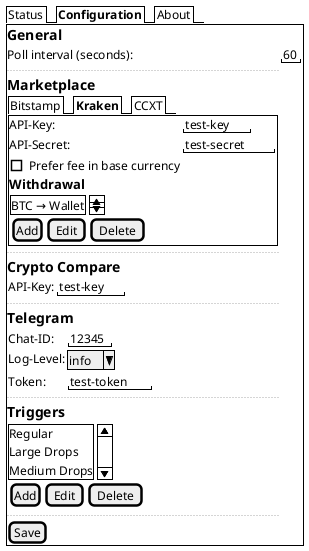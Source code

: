 @startsalt
{
    {/ Status | <b>Configuration | About}
    {+
        == General
        Poll interval (seconds): | "60"
        ..
        == Marketplace
        {
            {/ Bitstamp | <b>Kraken | CCXT }
            {+
                API-Key: | "test-key"
                API-Secret: | "test-secret"
                [] Prefer fee in base currency
                === Withdrawal
                {
                    {SI
                        BTC → Wallet
                    }
                    {[Add] | [Edit] | [Delete]}
                }
            }
        }
        ..
        == Crypto Compare
        {
            API-Key: | "test-key"
        }
        ..
        == Telegram
        {
            Chat-ID: | "12345"
            Log-Level: | ^info^
            Token: | "test-token"
        }

        ..
        == Triggers

        {
            {SI
                Regular
                Large Drops
                Medium Drops
            }
            {[Add] | [Edit] | [Delete]}
        }
        ..
        [Save]
    }
}
@endsalt